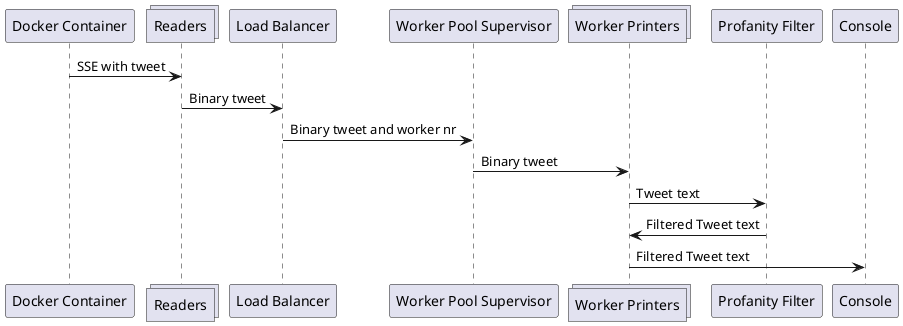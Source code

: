 @startuml
participant "Docker Container" as DC
collections "Readers" as R
participant "Load Balancer" as LB
participant "Worker Pool Supervisor" as PS
collections "Worker Printers" as PW
participant "Profanity Filter" as PF
participant "Console" as C

DC -> R: SSE with tweet
R -> LB: Binary tweet
LB -> PS: Binary tweet and worker nr
PS -> PW: Binary tweet
PW -> PF: Tweet text
PF -> PW: Filtered Tweet text
PW -> C: Filtered Tweet text
@enduml